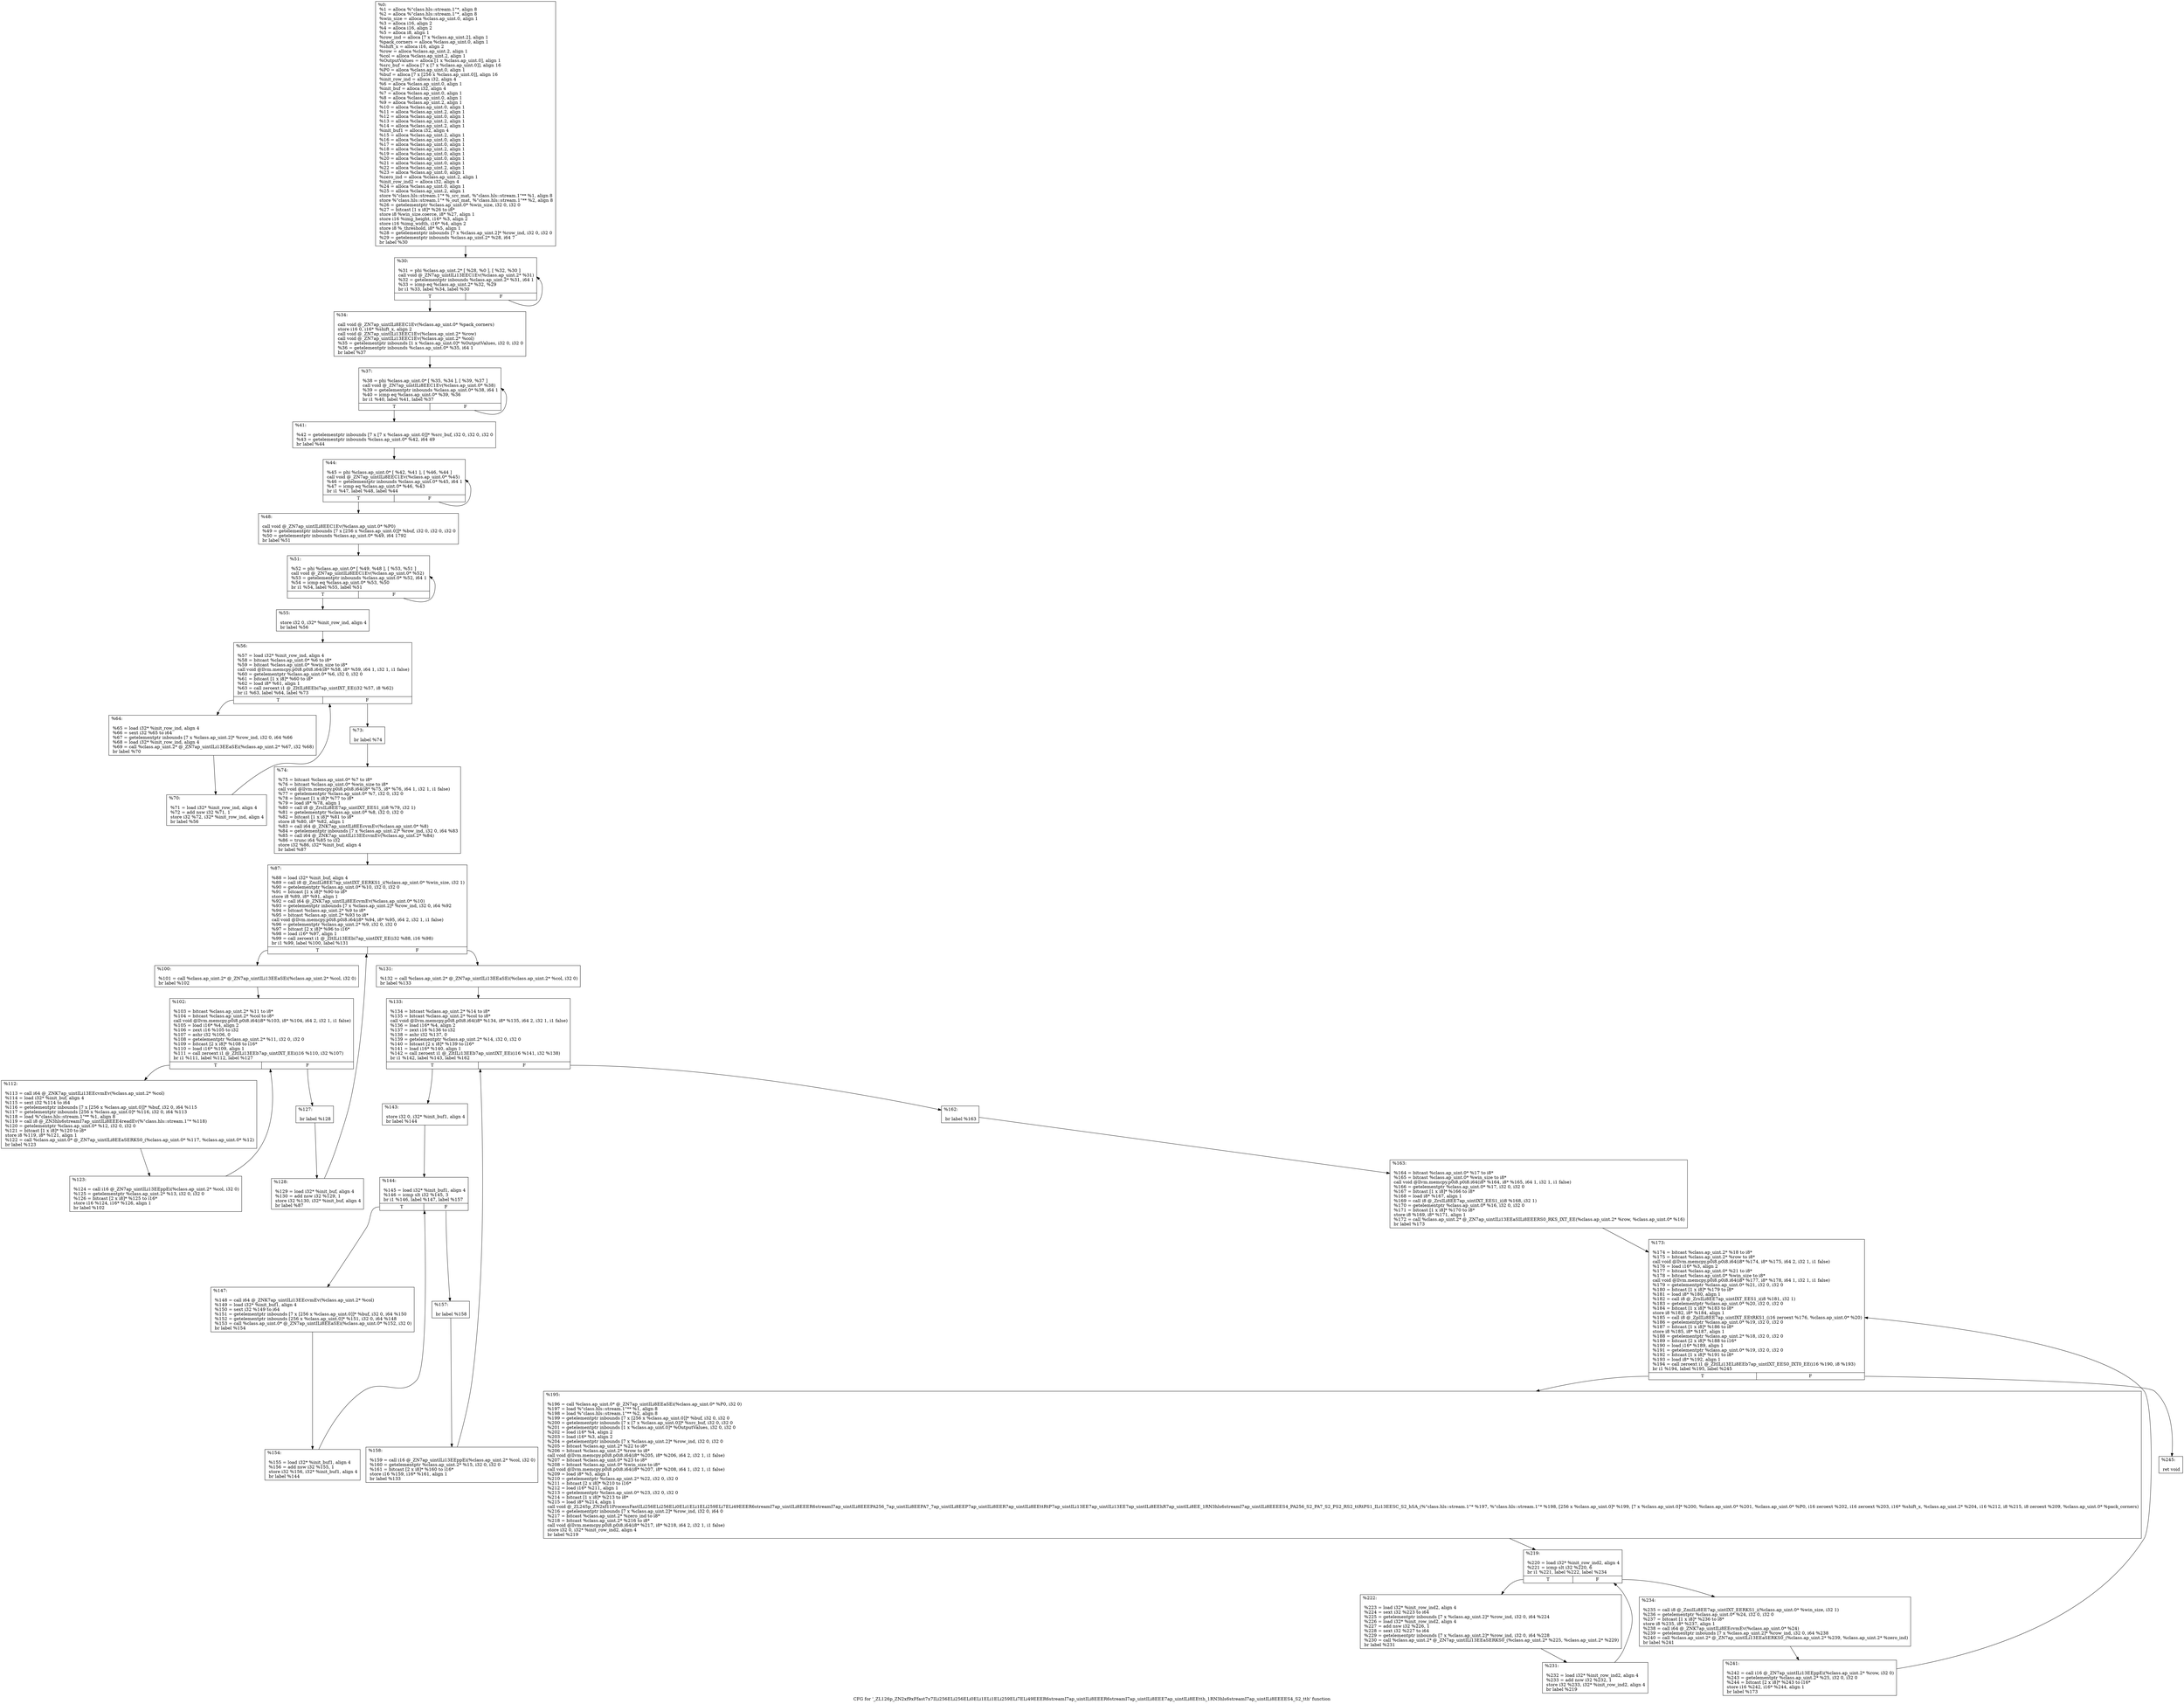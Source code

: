 digraph "CFG for '_ZL126p_ZN2xf9xFfast7x7ILi256ELi256ELi0ELi1ELi1ELi259ELi7ELi49EEER6streamI7ap_uintILi8EEER6streamI7ap_uintILi8EEE7ap_uintILi8EEtth_1RN3hls6streamI7ap_uintILi8EEEES4_S2_tth' function" {
	label="CFG for '_ZL126p_ZN2xf9xFfast7x7ILi256ELi256ELi0ELi1ELi1ELi259ELi7ELi49EEER6streamI7ap_uintILi8EEER6streamI7ap_uintILi8EEE7ap_uintILi8EEtth_1RN3hls6streamI7ap_uintILi8EEEES4_S2_tth' function";

	Node0x2ed4220 [shape=record,label="{%0:\l  %1 = alloca %\"class.hls::stream.1\"*, align 8\l  %2 = alloca %\"class.hls::stream.1\"*, align 8\l  %win_size = alloca %class.ap_uint.0, align 1\l  %3 = alloca i16, align 2\l  %4 = alloca i16, align 2\l  %5 = alloca i8, align 1\l  %row_ind = alloca [7 x %class.ap_uint.2], align 1\l  %pack_corners = alloca %class.ap_uint.0, align 1\l  %shift_x = alloca i16, align 2\l  %row = alloca %class.ap_uint.2, align 1\l  %col = alloca %class.ap_uint.2, align 1\l  %OutputValues = alloca [1 x %class.ap_uint.0], align 1\l  %src_buf = alloca [7 x [7 x %class.ap_uint.0]], align 16\l  %P0 = alloca %class.ap_uint.0, align 1\l  %buf = alloca [7 x [256 x %class.ap_uint.0]], align 16\l  %init_row_ind = alloca i32, align 4\l  %6 = alloca %class.ap_uint.0, align 1\l  %init_buf = alloca i32, align 4\l  %7 = alloca %class.ap_uint.0, align 1\l  %8 = alloca %class.ap_uint.0, align 1\l  %9 = alloca %class.ap_uint.2, align 1\l  %10 = alloca %class.ap_uint.0, align 1\l  %11 = alloca %class.ap_uint.2, align 1\l  %12 = alloca %class.ap_uint.0, align 1\l  %13 = alloca %class.ap_uint.2, align 1\l  %14 = alloca %class.ap_uint.2, align 1\l  %init_buf1 = alloca i32, align 4\l  %15 = alloca %class.ap_uint.2, align 1\l  %16 = alloca %class.ap_uint.0, align 1\l  %17 = alloca %class.ap_uint.0, align 1\l  %18 = alloca %class.ap_uint.2, align 1\l  %19 = alloca %class.ap_uint.0, align 1\l  %20 = alloca %class.ap_uint.0, align 1\l  %21 = alloca %class.ap_uint.0, align 1\l  %22 = alloca %class.ap_uint.2, align 1\l  %23 = alloca %class.ap_uint.0, align 1\l  %zero_ind = alloca %class.ap_uint.2, align 1\l  %init_row_ind2 = alloca i32, align 4\l  %24 = alloca %class.ap_uint.0, align 1\l  %25 = alloca %class.ap_uint.2, align 1\l  store %\"class.hls::stream.1\"* %_src_mat, %\"class.hls::stream.1\"** %1, align 8\l  store %\"class.hls::stream.1\"* %_out_mat, %\"class.hls::stream.1\"** %2, align 8\l  %26 = getelementptr %class.ap_uint.0* %win_size, i32 0, i32 0\l  %27 = bitcast [1 x i8]* %26 to i8*\l  store i8 %win_size.coerce, i8* %27, align 1\l  store i16 %img_height, i16* %3, align 2\l  store i16 %img_width, i16* %4, align 2\l  store i8 %_threshold, i8* %5, align 1\l  %28 = getelementptr inbounds [7 x %class.ap_uint.2]* %row_ind, i32 0, i32 0\l  %29 = getelementptr inbounds %class.ap_uint.2* %28, i64 7\l  br label %30\l}"];
	Node0x2ed4220 -> Node0x2ed6000;
	Node0x2ed6000 [shape=record,label="{%30:\l\l  %31 = phi %class.ap_uint.2* [ %28, %0 ], [ %32, %30 ]\l  call void @_ZN7ap_uintILi13EEC1Ev(%class.ap_uint.2* %31)\l  %32 = getelementptr inbounds %class.ap_uint.2* %31, i64 1\l  %33 = icmp eq %class.ap_uint.2* %32, %29\l  br i1 %33, label %34, label %30\l|{<s0>T|<s1>F}}"];
	Node0x2ed6000:s0 -> Node0x2ed6440;
	Node0x2ed6000:s1 -> Node0x2ed6000;
	Node0x2ed6440 [shape=record,label="{%34:\l\l  call void @_ZN7ap_uintILi8EEC1Ev(%class.ap_uint.0* %pack_corners)\l  store i16 0, i16* %shift_x, align 2\l  call void @_ZN7ap_uintILi13EEC1Ev(%class.ap_uint.2* %row)\l  call void @_ZN7ap_uintILi13EEC1Ev(%class.ap_uint.2* %col)\l  %35 = getelementptr inbounds [1 x %class.ap_uint.0]* %OutputValues, i32 0, i32 0\l  %36 = getelementptr inbounds %class.ap_uint.0* %35, i64 1\l  br label %37\l}"];
	Node0x2ed6440 -> Node0x2ed6900;
	Node0x2ed6900 [shape=record,label="{%37:\l\l  %38 = phi %class.ap_uint.0* [ %35, %34 ], [ %39, %37 ]\l  call void @_ZN7ap_uintILi8EEC1Ev(%class.ap_uint.0* %38)\l  %39 = getelementptr inbounds %class.ap_uint.0* %38, i64 1\l  %40 = icmp eq %class.ap_uint.0* %39, %36\l  br i1 %40, label %41, label %37\l|{<s0>T|<s1>F}}"];
	Node0x2ed6900:s0 -> Node0x2ed6cb0;
	Node0x2ed6900:s1 -> Node0x2ed6900;
	Node0x2ed6cb0 [shape=record,label="{%41:\l\l  %42 = getelementptr inbounds [7 x [7 x %class.ap_uint.0]]* %src_buf, i32 0, i32 0, i32 0\l  %43 = getelementptr inbounds %class.ap_uint.0* %42, i64 49\l  br label %44\l}"];
	Node0x2ed6cb0 -> Node0x2ed6f10;
	Node0x2ed6f10 [shape=record,label="{%44:\l\l  %45 = phi %class.ap_uint.0* [ %42, %41 ], [ %46, %44 ]\l  call void @_ZN7ap_uintILi8EEC1Ev(%class.ap_uint.0* %45)\l  %46 = getelementptr inbounds %class.ap_uint.0* %45, i64 1\l  %47 = icmp eq %class.ap_uint.0* %46, %43\l  br i1 %47, label %48, label %44\l|{<s0>T|<s1>F}}"];
	Node0x2ed6f10:s0 -> Node0x2ed72c0;
	Node0x2ed6f10:s1 -> Node0x2ed6f10;
	Node0x2ed72c0 [shape=record,label="{%48:\l\l  call void @_ZN7ap_uintILi8EEC1Ev(%class.ap_uint.0* %P0)\l  %49 = getelementptr inbounds [7 x [256 x %class.ap_uint.0]]* %buf, i32 0, i32 0, i32 0\l  %50 = getelementptr inbounds %class.ap_uint.0* %49, i64 1792\l  br label %51\l}"];
	Node0x2ed72c0 -> Node0x2ed75c0;
	Node0x2ed75c0 [shape=record,label="{%51:\l\l  %52 = phi %class.ap_uint.0* [ %49, %48 ], [ %53, %51 ]\l  call void @_ZN7ap_uintILi8EEC1Ev(%class.ap_uint.0* %52)\l  %53 = getelementptr inbounds %class.ap_uint.0* %52, i64 1\l  %54 = icmp eq %class.ap_uint.0* %53, %50\l  br i1 %54, label %55, label %51\l|{<s0>T|<s1>F}}"];
	Node0x2ed75c0:s0 -> Node0x2ed7970;
	Node0x2ed75c0:s1 -> Node0x2ed75c0;
	Node0x2ed7970 [shape=record,label="{%55:\l\l  store i32 0, i32* %init_row_ind, align 4\l  br label %56\l}"];
	Node0x2ed7970 -> Node0x2ed7b10;
	Node0x2ed7b10 [shape=record,label="{%56:\l\l  %57 = load i32* %init_row_ind, align 4\l  %58 = bitcast %class.ap_uint.0* %6 to i8*\l  %59 = bitcast %class.ap_uint.0* %win_size to i8*\l  call void @llvm.memcpy.p0i8.p0i8.i64(i8* %58, i8* %59, i64 1, i32 1, i1 false)\l  %60 = getelementptr %class.ap_uint.0* %6, i32 0, i32 0\l  %61 = bitcast [1 x i8]* %60 to i8*\l  %62 = load i8* %61, align 1\l  %63 = call zeroext i1 @_ZltILi8EEbi7ap_uintIXT_EE(i32 %57, i8 %62)\l  br i1 %63, label %64, label %73\l|{<s0>T|<s1>F}}"];
	Node0x2ed7b10:s0 -> Node0x2ed81f0;
	Node0x2ed7b10:s1 -> Node0x2ed8250;
	Node0x2ed81f0 [shape=record,label="{%64:\l\l  %65 = load i32* %init_row_ind, align 4\l  %66 = sext i32 %65 to i64\l  %67 = getelementptr inbounds [7 x %class.ap_uint.2]* %row_ind, i32 0, i64 %66\l  %68 = load i32* %init_row_ind, align 4\l  %69 = call %class.ap_uint.2* @_ZN7ap_uintILi13EEaSEi(%class.ap_uint.2* %67, i32 %68)\l  br label %70\l}"];
	Node0x2ed81f0 -> Node0x2ed8760;
	Node0x2ed8760 [shape=record,label="{%70:\l\l  %71 = load i32* %init_row_ind, align 4\l  %72 = add nsw i32 %71, 1\l  store i32 %72, i32* %init_row_ind, align 4\l  br label %56\l}"];
	Node0x2ed8760 -> Node0x2ed7b10;
	Node0x2ed8250 [shape=record,label="{%73:\l\l  br label %74\l}"];
	Node0x2ed8250 -> Node0x2ed8a60;
	Node0x2ed8a60 [shape=record,label="{%74:\l\l  %75 = bitcast %class.ap_uint.0* %7 to i8*\l  %76 = bitcast %class.ap_uint.0* %win_size to i8*\l  call void @llvm.memcpy.p0i8.p0i8.i64(i8* %75, i8* %76, i64 1, i32 1, i1 false)\l  %77 = getelementptr %class.ap_uint.0* %7, i32 0, i32 0\l  %78 = bitcast [1 x i8]* %77 to i8*\l  %79 = load i8* %78, align 1\l  %80 = call i8 @_ZrsILi8EE7ap_uintIXT_EES1_i(i8 %79, i32 1)\l  %81 = getelementptr %class.ap_uint.0* %8, i32 0, i32 0\l  %82 = bitcast [1 x i8]* %81 to i8*\l  store i8 %80, i8* %82, align 1\l  %83 = call i64 @_ZNK7ap_uintILi8EEcvmEv(%class.ap_uint.0* %8)\l  %84 = getelementptr inbounds [7 x %class.ap_uint.2]* %row_ind, i32 0, i64 %83\l  %85 = call i64 @_ZNK7ap_uintILi13EEcvmEv(%class.ap_uint.2* %84)\l  %86 = trunc i64 %85 to i32\l  store i32 %86, i32* %init_buf, align 4\l  br label %87\l}"];
	Node0x2ed8a60 -> Node0x2ed95e0;
	Node0x2ed95e0 [shape=record,label="{%87:\l\l  %88 = load i32* %init_buf, align 4\l  %89 = call i8 @_ZmiILi8EE7ap_uintIXT_EERKS1_i(%class.ap_uint.0* %win_size, i32 1)\l  %90 = getelementptr %class.ap_uint.0* %10, i32 0, i32 0\l  %91 = bitcast [1 x i8]* %90 to i8*\l  store i8 %89, i8* %91, align 1\l  %92 = call i64 @_ZNK7ap_uintILi8EEcvmEv(%class.ap_uint.0* %10)\l  %93 = getelementptr inbounds [7 x %class.ap_uint.2]* %row_ind, i32 0, i64 %92\l  %94 = bitcast %class.ap_uint.2* %9 to i8*\l  %95 = bitcast %class.ap_uint.2* %93 to i8*\l  call void @llvm.memcpy.p0i8.p0i8.i64(i8* %94, i8* %95, i64 2, i32 1, i1 false)\l  %96 = getelementptr %class.ap_uint.2* %9, i32 0, i32 0\l  %97 = bitcast [2 x i8]* %96 to i16*\l  %98 = load i16* %97, align 1\l  %99 = call zeroext i1 @_ZltILi13EEbi7ap_uintIXT_EE(i32 %88, i16 %98)\l  br i1 %99, label %100, label %131\l|{<s0>T|<s1>F}}"];
	Node0x2ed95e0:s0 -> Node0x2eda140;
	Node0x2ed95e0:s1 -> Node0x2eda1e0;
	Node0x2eda140 [shape=record,label="{%100:\l\l  %101 = call %class.ap_uint.2* @_ZN7ap_uintILi13EEaSEi(%class.ap_uint.2* %col, i32 0)\l  br label %102\l}"];
	Node0x2eda140 -> Node0x2eda410;
	Node0x2eda410 [shape=record,label="{%102:\l\l  %103 = bitcast %class.ap_uint.2* %11 to i8*\l  %104 = bitcast %class.ap_uint.2* %col to i8*\l  call void @llvm.memcpy.p0i8.p0i8.i64(i8* %103, i8* %104, i64 2, i32 1, i1 false)\l  %105 = load i16* %4, align 2\l  %106 = zext i16 %105 to i32\l  %107 = ashr i32 %106, 0\l  %108 = getelementptr %class.ap_uint.2* %11, i32 0, i32 0\l  %109 = bitcast [2 x i8]* %108 to i16*\l  %110 = load i16* %109, align 1\l  %111 = call zeroext i1 @_ZltILi13EEb7ap_uintIXT_EEi(i16 %110, i32 %107)\l  br i1 %111, label %112, label %127\l|{<s0>T|<s1>F}}"];
	Node0x2eda410:s0 -> Node0x2edabf0;
	Node0x2eda410:s1 -> Node0x2edac90;
	Node0x2edabf0 [shape=record,label="{%112:\l\l  %113 = call i64 @_ZNK7ap_uintILi13EEcvmEv(%class.ap_uint.2* %col)\l  %114 = load i32* %init_buf, align 4\l  %115 = sext i32 %114 to i64\l  %116 = getelementptr inbounds [7 x [256 x %class.ap_uint.0]]* %buf, i32 0, i64 %115\l  %117 = getelementptr inbounds [256 x %class.ap_uint.0]* %116, i32 0, i64 %113\l  %118 = load %\"class.hls::stream.1\"** %1, align 8\l  %119 = call i8 @_ZN3hls6streamI7ap_uintILi8EEE4readEv(%\"class.hls::stream.1\"* %118)\l  %120 = getelementptr %class.ap_uint.0* %12, i32 0, i32 0\l  %121 = bitcast [1 x i8]* %120 to i8*\l  store i8 %119, i8* %121, align 1\l  %122 = call %class.ap_uint.0* @_ZN7ap_uintILi8EEaSERKS0_(%class.ap_uint.0* %117, %class.ap_uint.0* %12)\l  br label %123\l}"];
	Node0x2edabf0 -> Node0x2edb190;
	Node0x2edb190 [shape=record,label="{%123:\l\l  %124 = call i16 @_ZN7ap_uintILi13EEppEi(%class.ap_uint.2* %col, i32 0)\l  %125 = getelementptr %class.ap_uint.2* %13, i32 0, i32 0\l  %126 = bitcast [2 x i8]* %125 to i16*\l  store i16 %124, i16* %126, align 1\l  br label %102\l}"];
	Node0x2edb190 -> Node0x2eda410;
	Node0x2edac90 [shape=record,label="{%127:\l\l  br label %128\l}"];
	Node0x2edac90 -> Node0x2edb9a0;
	Node0x2edb9a0 [shape=record,label="{%128:\l\l  %129 = load i32* %init_buf, align 4\l  %130 = add nsw i32 %129, 1\l  store i32 %130, i32* %init_buf, align 4\l  br label %87\l}"];
	Node0x2edb9a0 -> Node0x2ed95e0;
	Node0x2eda1e0 [shape=record,label="{%131:\l\l  %132 = call %class.ap_uint.2* @_ZN7ap_uintILi13EEaSEi(%class.ap_uint.2* %col, i32 0)\l  br label %133\l}"];
	Node0x2eda1e0 -> Node0x2edc560;
	Node0x2edc560 [shape=record,label="{%133:\l\l  %134 = bitcast %class.ap_uint.2* %14 to i8*\l  %135 = bitcast %class.ap_uint.2* %col to i8*\l  call void @llvm.memcpy.p0i8.p0i8.i64(i8* %134, i8* %135, i64 2, i32 1, i1 false)\l  %136 = load i16* %4, align 2\l  %137 = zext i16 %136 to i32\l  %138 = ashr i32 %137, 0\l  %139 = getelementptr %class.ap_uint.2* %14, i32 0, i32 0\l  %140 = bitcast [2 x i8]* %139 to i16*\l  %141 = load i16* %140, align 1\l  %142 = call zeroext i1 @_ZltILi13EEb7ap_uintIXT_EEi(i16 %141, i32 %138)\l  br i1 %142, label %143, label %162\l|{<s0>T|<s1>F}}"];
	Node0x2edc560:s0 -> Node0x2edcc30;
	Node0x2edc560:s1 -> Node0x2edcc90;
	Node0x2edcc30 [shape=record,label="{%143:\l\l  store i32 0, i32* %init_buf1, align 4\l  br label %144\l}"];
	Node0x2edcc30 -> Node0x2edce70;
	Node0x2edce70 [shape=record,label="{%144:\l\l  %145 = load i32* %init_buf1, align 4\l  %146 = icmp slt i32 %145, 3\l  br i1 %146, label %147, label %157\l|{<s0>T|<s1>F}}"];
	Node0x2edce70:s0 -> Node0x2edd060;
	Node0x2edce70:s1 -> Node0x2edd0c0;
	Node0x2edd060 [shape=record,label="{%147:\l\l  %148 = call i64 @_ZNK7ap_uintILi13EEcvmEv(%class.ap_uint.2* %col)\l  %149 = load i32* %init_buf1, align 4\l  %150 = sext i32 %149 to i64\l  %151 = getelementptr inbounds [7 x [256 x %class.ap_uint.0]]* %buf, i32 0, i64 %150\l  %152 = getelementptr inbounds [256 x %class.ap_uint.0]* %151, i32 0, i64 %148\l  %153 = call %class.ap_uint.0* @_ZN7ap_uintILi8EEaSEi(%class.ap_uint.0* %152, i32 0)\l  br label %154\l}"];
	Node0x2edd060 -> Node0x2eddcd0;
	Node0x2eddcd0 [shape=record,label="{%154:\l\l  %155 = load i32* %init_buf1, align 4\l  %156 = add nsw i32 %155, 1\l  store i32 %156, i32* %init_buf1, align 4\l  br label %144\l}"];
	Node0x2eddcd0 -> Node0x2edce70;
	Node0x2edd0c0 [shape=record,label="{%157:\l\l  br label %158\l}"];
	Node0x2edd0c0 -> Node0x2ede010;
	Node0x2ede010 [shape=record,label="{%158:\l\l  %159 = call i16 @_ZN7ap_uintILi13EEppEi(%class.ap_uint.2* %col, i32 0)\l  %160 = getelementptr %class.ap_uint.2* %15, i32 0, i32 0\l  %161 = bitcast [2 x i8]* %160 to i16*\l  store i16 %159, i16* %161, align 1\l  br label %133\l}"];
	Node0x2ede010 -> Node0x2edc560;
	Node0x2edcc90 [shape=record,label="{%162:\l\l  br label %163\l}"];
	Node0x2edcc90 -> Node0x2ede3e0;
	Node0x2ede3e0 [shape=record,label="{%163:\l\l  %164 = bitcast %class.ap_uint.0* %17 to i8*\l  %165 = bitcast %class.ap_uint.0* %win_size to i8*\l  call void @llvm.memcpy.p0i8.p0i8.i64(i8* %164, i8* %165, i64 1, i32 1, i1 false)\l  %166 = getelementptr %class.ap_uint.0* %17, i32 0, i32 0\l  %167 = bitcast [1 x i8]* %166 to i8*\l  %168 = load i8* %167, align 1\l  %169 = call i8 @_ZrsILi8EE7ap_uintIXT_EES1_i(i8 %168, i32 1)\l  %170 = getelementptr %class.ap_uint.0* %16, i32 0, i32 0\l  %171 = bitcast [1 x i8]* %170 to i8*\l  store i8 %169, i8* %171, align 1\l  %172 = call %class.ap_uint.2* @_ZN7ap_uintILi13EEaSILi8EEERS0_RKS_IXT_EE(%class.ap_uint.2* %row, %class.ap_uint.0* %16)\l  br label %173\l}"];
	Node0x2ede3e0 -> Node0x2edecb0;
	Node0x2edecb0 [shape=record,label="{%173:\l\l  %174 = bitcast %class.ap_uint.2* %18 to i8*\l  %175 = bitcast %class.ap_uint.2* %row to i8*\l  call void @llvm.memcpy.p0i8.p0i8.i64(i8* %174, i8* %175, i64 2, i32 1, i1 false)\l  %176 = load i16* %3, align 2\l  %177 = bitcast %class.ap_uint.0* %21 to i8*\l  %178 = bitcast %class.ap_uint.0* %win_size to i8*\l  call void @llvm.memcpy.p0i8.p0i8.i64(i8* %177, i8* %178, i64 1, i32 1, i1 false)\l  %179 = getelementptr %class.ap_uint.0* %21, i32 0, i32 0\l  %180 = bitcast [1 x i8]* %179 to i8*\l  %181 = load i8* %180, align 1\l  %182 = call i8 @_ZrsILi8EE7ap_uintIXT_EES1_i(i8 %181, i32 1)\l  %183 = getelementptr %class.ap_uint.0* %20, i32 0, i32 0\l  %184 = bitcast [1 x i8]* %183 to i8*\l  store i8 %182, i8* %184, align 1\l  %185 = call i8 @_ZplILi8EE7ap_uintIXT_EEtRKS1_(i16 zeroext %176, %class.ap_uint.0* %20)\l  %186 = getelementptr %class.ap_uint.0* %19, i32 0, i32 0\l  %187 = bitcast [1 x i8]* %186 to i8*\l  store i8 %185, i8* %187, align 1\l  %188 = getelementptr %class.ap_uint.2* %18, i32 0, i32 0\l  %189 = bitcast [2 x i8]* %188 to i16*\l  %190 = load i16* %189, align 1\l  %191 = getelementptr %class.ap_uint.0* %19, i32 0, i32 0\l  %192 = bitcast [1 x i8]* %191 to i8*\l  %193 = load i8* %192, align 1\l  %194 = call zeroext i1 @_ZltILi13ELi8EEb7ap_uintIXT_EES0_IXT0_EE(i16 %190, i8 %193)\l  br i1 %194, label %195, label %245\l|{<s0>T|<s1>F}}"];
	Node0x2edecb0:s0 -> Node0x2edff90;
	Node0x2edecb0:s1 -> Node0x2ee0030;
	Node0x2edff90 [shape=record,label="{%195:\l\l  %196 = call %class.ap_uint.0* @_ZN7ap_uintILi8EEaSEi(%class.ap_uint.0* %P0, i32 0)\l  %197 = load %\"class.hls::stream.1\"** %1, align 8\l  %198 = load %\"class.hls::stream.1\"** %2, align 8\l  %199 = getelementptr inbounds [7 x [256 x %class.ap_uint.0]]* %buf, i32 0, i32 0\l  %200 = getelementptr inbounds [7 x [7 x %class.ap_uint.0]]* %src_buf, i32 0, i32 0\l  %201 = getelementptr inbounds [1 x %class.ap_uint.0]* %OutputValues, i32 0, i32 0\l  %202 = load i16* %4, align 2\l  %203 = load i16* %3, align 2\l  %204 = getelementptr inbounds [7 x %class.ap_uint.2]* %row_ind, i32 0, i32 0\l  %205 = bitcast %class.ap_uint.2* %22 to i8*\l  %206 = bitcast %class.ap_uint.2* %row to i8*\l  call void @llvm.memcpy.p0i8.p0i8.i64(i8* %205, i8* %206, i64 2, i32 1, i1 false)\l  %207 = bitcast %class.ap_uint.0* %23 to i8*\l  %208 = bitcast %class.ap_uint.0* %win_size to i8*\l  call void @llvm.memcpy.p0i8.p0i8.i64(i8* %207, i8* %208, i64 1, i32 1, i1 false)\l  %209 = load i8* %5, align 1\l  %210 = getelementptr %class.ap_uint.2* %22, i32 0, i32 0\l  %211 = bitcast [2 x i8]* %210 to i16*\l  %212 = load i16* %211, align 1\l  %213 = getelementptr %class.ap_uint.0* %23, i32 0, i32 0\l  %214 = bitcast [1 x i8]* %213 to i8*\l  %215 = load i8* %214, align 1\l  call void @_ZL245p_ZN2xf11ProcessFastILi256ELi256ELi0ELi1ELi1ELi259ELi7ELi49EEER6streamI7ap_uintILi8EEER6streamI7ap_uintILi8EEEPA256_7ap_uintILi8EEPA7_7ap_uintILi8EEP7ap_uintILi8EER7ap_uintILi8EEttRtP7ap_uintILi13EE7ap_uintILi13EE7ap_uintILi8EEhR7ap_uintILi8EE_1RN3hls6streamI7ap_uintILi8EEEES4_PA256_S2_PA7_S2_PS2_RS2_ttRtPS1_ILi13EESC_S2_hSA_(%\"class.hls::stream.1\"* %197, %\"class.hls::stream.1\"* %198, [256 x %class.ap_uint.0]* %199, [7 x %class.ap_uint.0]* %200, %class.ap_uint.0* %201, %class.ap_uint.0* %P0, i16 zeroext %202, i16 zeroext %203, i16* %shift_x, %class.ap_uint.2* %204, i16 %212, i8 %215, i8 zeroext %209, %class.ap_uint.0* %pack_corners)\l  %216 = getelementptr inbounds [7 x %class.ap_uint.2]* %row_ind, i32 0, i64 0\l  %217 = bitcast %class.ap_uint.2* %zero_ind to i8*\l  %218 = bitcast %class.ap_uint.2* %216 to i8*\l  call void @llvm.memcpy.p0i8.p0i8.i64(i8* %217, i8* %218, i64 2, i32 1, i1 false)\l  store i32 0, i32* %init_row_ind2, align 4\l  br label %219\l}"];
	Node0x2edff90 -> Node0x2ee1950;
	Node0x2ee1950 [shape=record,label="{%219:\l\l  %220 = load i32* %init_row_ind2, align 4\l  %221 = icmp slt i32 %220, 6\l  br i1 %221, label %222, label %234\l|{<s0>T|<s1>F}}"];
	Node0x2ee1950:s0 -> Node0x2ee1b40;
	Node0x2ee1950:s1 -> Node0x2ee1ba0;
	Node0x2ee1b40 [shape=record,label="{%222:\l\l  %223 = load i32* %init_row_ind2, align 4\l  %224 = sext i32 %223 to i64\l  %225 = getelementptr inbounds [7 x %class.ap_uint.2]* %row_ind, i32 0, i64 %224\l  %226 = load i32* %init_row_ind2, align 4\l  %227 = add nsw i32 %226, 1\l  %228 = sext i32 %227 to i64\l  %229 = getelementptr inbounds [7 x %class.ap_uint.2]* %row_ind, i32 0, i64 %228\l  %230 = call %class.ap_uint.2* @_ZN7ap_uintILi13EEaSERKS0_(%class.ap_uint.2* %225, %class.ap_uint.2* %229)\l  br label %231\l}"];
	Node0x2ee1b40 -> Node0x2ee2290;
	Node0x2ee2290 [shape=record,label="{%231:\l\l  %232 = load i32* %init_row_ind2, align 4\l  %233 = add nsw i32 %232, 1\l  store i32 %233, i32* %init_row_ind2, align 4\l  br label %219\l}"];
	Node0x2ee2290 -> Node0x2ee1950;
	Node0x2ee1ba0 [shape=record,label="{%234:\l\l  %235 = call i8 @_ZmiILi8EE7ap_uintIXT_EERKS1_i(%class.ap_uint.0* %win_size, i32 1)\l  %236 = getelementptr %class.ap_uint.0* %24, i32 0, i32 0\l  %237 = bitcast [1 x i8]* %236 to i8*\l  store i8 %235, i8* %237, align 1\l  %238 = call i64 @_ZNK7ap_uintILi8EEcvmEv(%class.ap_uint.0* %24)\l  %239 = getelementptr inbounds [7 x %class.ap_uint.2]* %row_ind, i32 0, i64 %238\l  %240 = call %class.ap_uint.2* @_ZN7ap_uintILi13EEaSERKS0_(%class.ap_uint.2* %239, %class.ap_uint.2* %zero_ind)\l  br label %241\l}"];
	Node0x2ee1ba0 -> Node0x2ee2a40;
	Node0x2ee2a40 [shape=record,label="{%241:\l\l  %242 = call i16 @_ZN7ap_uintILi13EEppEi(%class.ap_uint.2* %row, i32 0)\l  %243 = getelementptr %class.ap_uint.2* %25, i32 0, i32 0\l  %244 = bitcast [2 x i8]* %243 to i16*\l  store i16 %242, i16* %244, align 1\l  br label %173\l}"];
	Node0x2ee2a40 -> Node0x2edecb0;
	Node0x2ee0030 [shape=record,label="{%245:\l\l  ret void\l}"];
}
